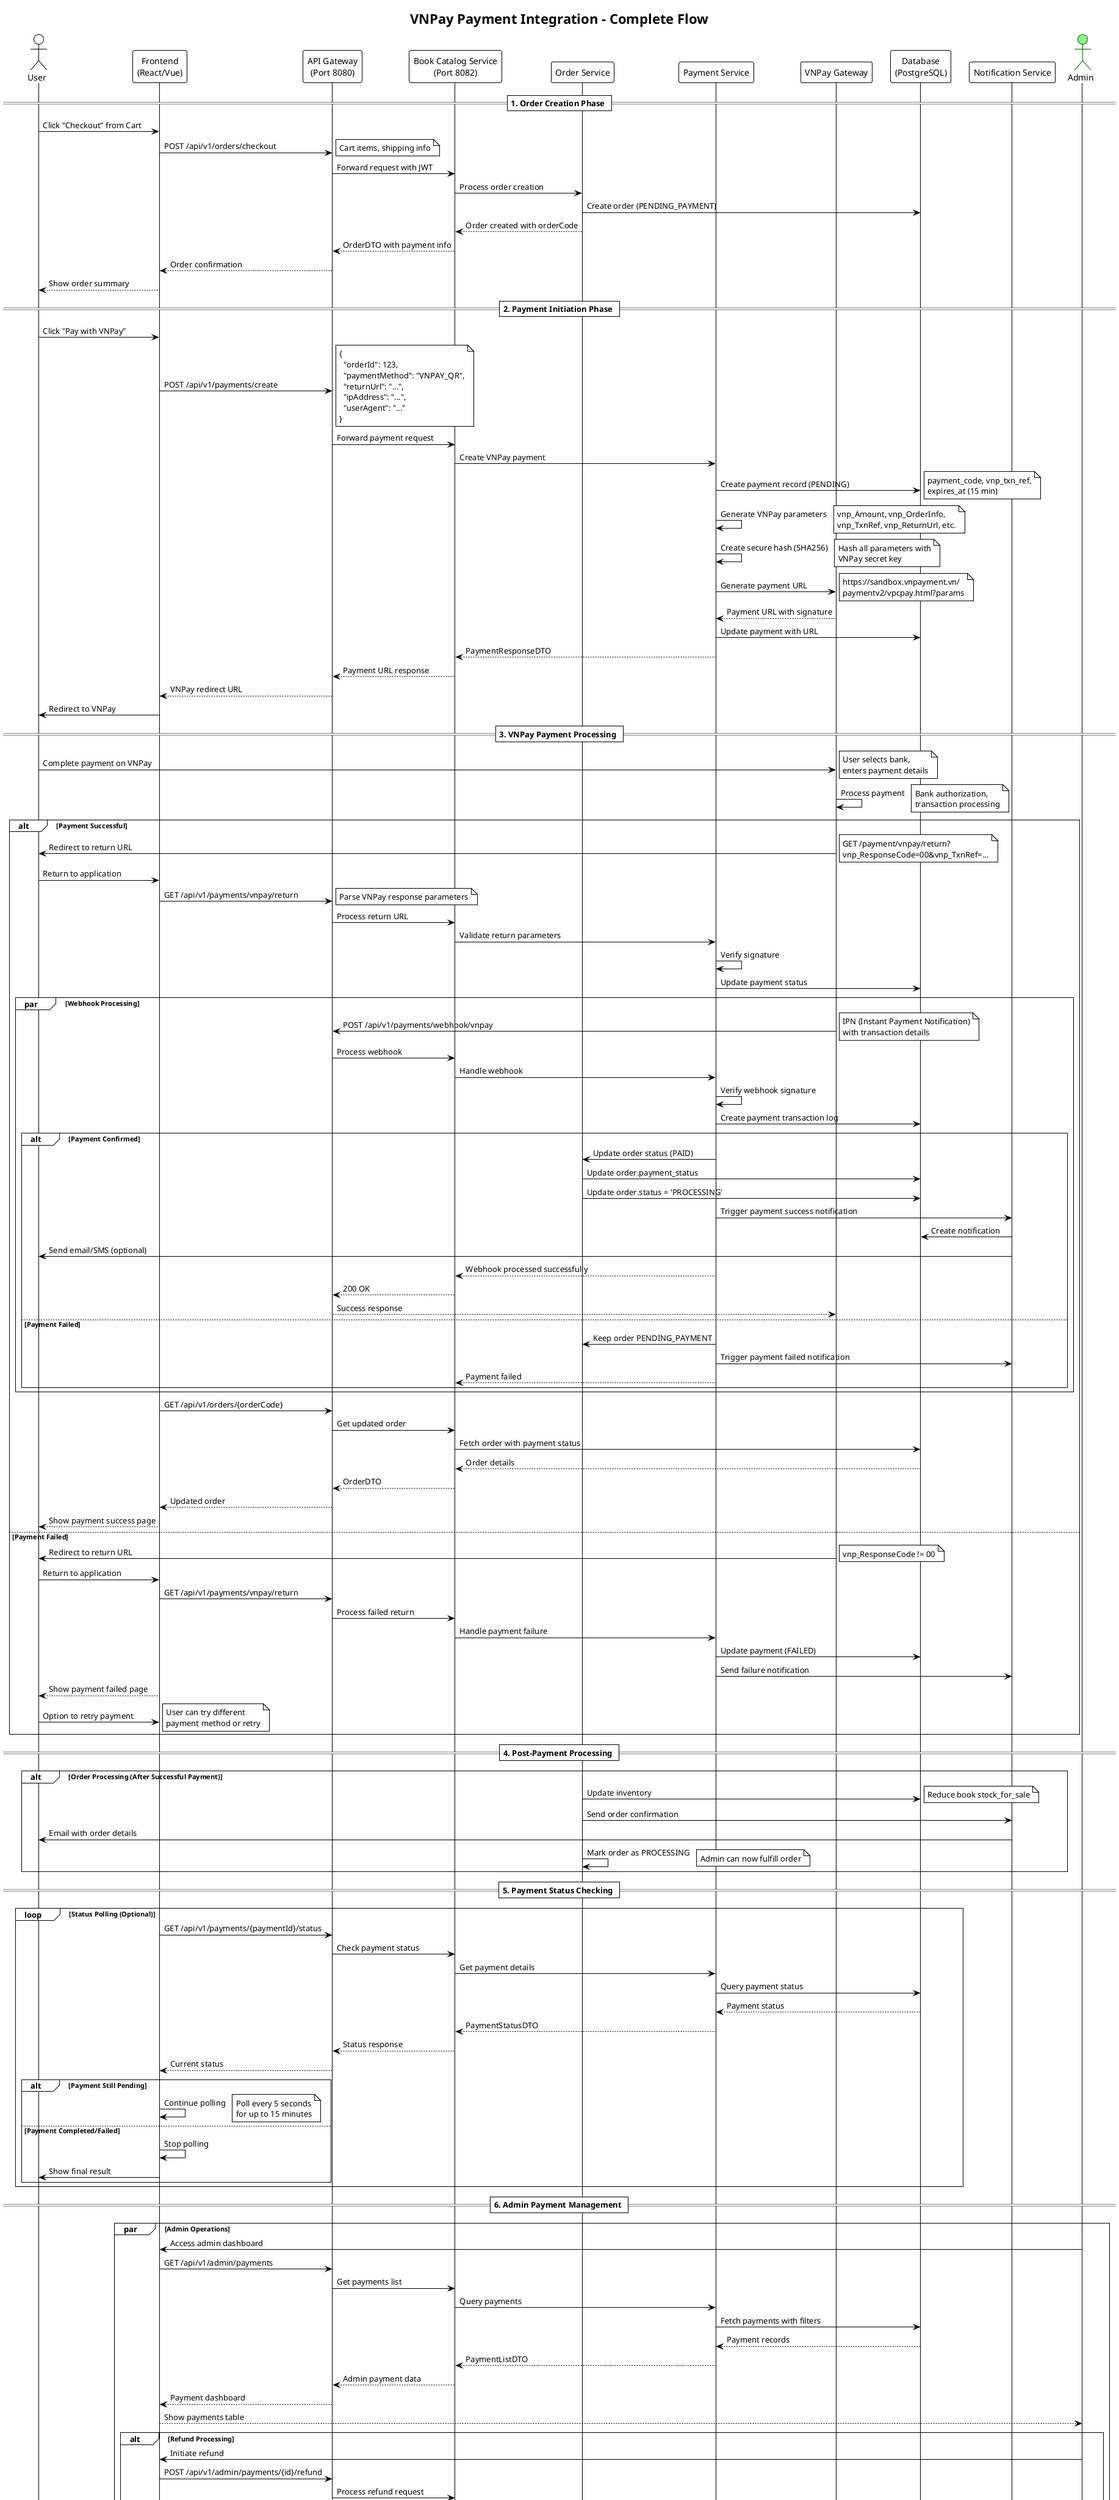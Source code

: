 @startuml VNPay Payment Flow Sequence Diagram
!theme plain
title VNPay Payment Integration - Complete Flow

' Actors and Systems
actor User as U
participant "Frontend\n(React/Vue)" as FE
participant "API Gateway\n(Port 8080)" as GW
participant "Book Catalog Service\n(Port 8082)" as BCS
participant "Order Service" as OS
participant "Payment Service" as PS
participant "VNPay Gateway" as VNP
participant "Database\n(PostgreSQL)" as DB
participant "Notification Service" as NS

' Styling
skinparam participant {
    BackgroundColor LightBlue
    BorderColor DarkBlue
}
skinparam actor {
    BackgroundColor LightGreen
    BorderColor DarkGreen
}

== 1. Order Creation Phase ==

U -> FE: Click "Checkout" from Cart
FE -> GW: POST /api/v1/orders/checkout
note right: Cart items, shipping info
GW -> BCS: Forward request with JWT
BCS -> OS: Process order creation
OS -> DB: Create order (PENDING_PAYMENT)
OS --> BCS: Order created with orderCode
BCS --> GW: OrderDTO with payment info
GW --> FE: Order confirmation
FE --> U: Show order summary

== 2. Payment Initiation Phase ==

U -> FE: Click "Pay with VNPay"
FE -> GW: POST /api/v1/payments/create
note right: {\n  "orderId": 123,\n  "paymentMethod": "VNPAY_QR",\n  "returnUrl": "...",\n  "ipAddress": "...",\n  "userAgent": "..."\n}

GW -> BCS: Forward payment request
BCS -> PS: Create VNPay payment
PS -> DB: Create payment record (PENDING)
note right: payment_code, vnp_txn_ref,\nexpires_at (15 min)

PS -> PS: Generate VNPay parameters
note right: vnp_Amount, vnp_OrderInfo,\nvnp_TxnRef, vnp_ReturnUrl, etc.

PS -> PS: Create secure hash (SHA256)
note right: Hash all parameters with\nVNPay secret key

PS -> VNP: Generate payment URL
note right: https://sandbox.vnpayment.vn/\npaymentv2/vpcpay.html?params

VNP --> PS: Payment URL with signature
PS -> DB: Update payment with URL
PS --> BCS: PaymentResponseDTO
BCS --> GW: Payment URL response
GW --> FE: VNPay redirect URL
FE -> U: Redirect to VNPay

== 3. VNPay Payment Processing ==

U -> VNP: Complete payment on VNPay
note right: User selects bank,\nenters payment details

VNP -> VNP: Process payment
note right: Bank authorization,\ntransaction processing

alt Payment Successful
    VNP -> U: Redirect to return URL
    note right: GET /payment/vnpay/return?\nvnp_ResponseCode=00&vnp_TxnRef=...
    
    U -> FE: Return to application
    FE -> GW: GET /api/v1/payments/vnpay/return
    note right: Parse VNPay response parameters
    
    GW -> BCS: Process return URL
    BCS -> PS: Validate return parameters
    PS -> PS: Verify signature
    PS -> DB: Update payment status
    
    ' Parallel webhook processing
    par Webhook Processing
        VNP -> GW: POST /api/v1/payments/webhook/vnpay
        note right: IPN (Instant Payment Notification)\nwith transaction details
        
        GW -> BCS: Process webhook
        BCS -> PS: Handle webhook
        PS -> PS: Verify webhook signature
        PS -> DB: Create payment transaction log
        
        alt Payment Confirmed
            PS -> OS: Update order status (PAID)
            OS -> DB: Update order.payment_status
            OS -> DB: Update order.status = 'PROCESSING'
            
            PS -> NS: Trigger payment success notification
            NS -> DB: Create notification
            NS -> U: Send email/SMS (optional)
            
            PS --> BCS: Webhook processed successfully
            BCS --> GW: 200 OK
            GW --> VNP: Success response
        else Payment Failed
            PS -> OS: Keep order PENDING_PAYMENT
            PS -> NS: Trigger payment failed notification
            PS --> BCS: Payment failed
        end
    end
    
    FE -> GW: GET /api/v1/orders/{orderCode}
    GW -> BCS: Get updated order
    BCS -> DB: Fetch order with payment status
    DB --> BCS: Order details
    BCS --> GW: OrderDTO
    GW --> FE: Updated order
    FE --> U: Show payment success page

else Payment Failed
    VNP -> U: Redirect to return URL
    note right: vnp_ResponseCode != 00
    
    U -> FE: Return to application
    FE -> GW: GET /api/v1/payments/vnpay/return
    GW -> BCS: Process failed return
    BCS -> PS: Handle payment failure
    PS -> DB: Update payment (FAILED)
    PS -> NS: Send failure notification
    FE --> U: Show payment failed page
    
    U -> FE: Option to retry payment
    note right: User can try different\npayment method or retry
end

== 4. Post-Payment Processing ==

alt Order Processing (After Successful Payment)
    OS -> DB: Update inventory
    note right: Reduce book stock_for_sale
    
    OS -> NS: Send order confirmation
    NS -> U: Email with order details
    
    ' Admin processes order
    OS -> OS: Mark order as PROCESSING
    note right: Admin can now fulfill order
end

== 5. Payment Status Checking ==

loop Status Polling (Optional)
    FE -> GW: GET /api/v1/payments/{paymentId}/status
    GW -> BCS: Check payment status
    BCS -> PS: Get payment details
    PS -> DB: Query payment status
    DB --> PS: Payment status
    PS --> BCS: PaymentStatusDTO
    BCS --> GW: Status response
    GW --> FE: Current status
    
    alt Payment Still Pending
        FE -> FE: Continue polling
        note right: Poll every 5 seconds\nfor up to 15 minutes
    else Payment Completed/Failed
        FE -> FE: Stop polling
        FE -> U: Show final result
    end
end

== 6. Admin Payment Management ==

par Admin Operations
    actor Admin as A
    A -> FE: Access admin dashboard
    FE -> GW: GET /api/v1/admin/payments
    GW -> BCS: Get payments list
    BCS -> PS: Query payments
    PS -> DB: Fetch payments with filters
    DB --> PS: Payment records
    PS --> BCS: PaymentListDTO
    BCS --> GW: Admin payment data
    GW --> FE: Payment dashboard
    FE --> A: Show payments table
    
    alt Refund Processing
        A -> FE: Initiate refund
        FE -> GW: POST /api/v1/admin/payments/{id}/refund
        GW -> BCS: Process refund request
        BCS -> PS: Handle refund
        PS -> VNP: Call VNPay refund API
        VNP --> PS: Refund response
        PS -> DB: Update payment (REFUNDED)
        PS -> OS: Update order status
        PS -> NS: Send refund notification
        PS --> BCS: Refund completed
        BCS --> GW: Success response
        GW --> FE: Refund confirmation
        FE --> A: Show refund status
    end
end

== 7. Error Handling & Timeout ==

alt Payment Timeout (15 minutes)
    note over PS: Scheduled job runs every minute
    PS -> DB: Find expired payments
    DB --> PS: Expired payment records
    
    loop For each expired payment
        PS -> VNP: Check payment status
        VNP --> PS: Final status
        
        alt Still Pending
            PS -> DB: Update payment (EXPIRED)
            PS -> OS: Keep order PENDING_PAYMENT
            PS -> NS: Send timeout notification
        else Payment Completed
            PS -> DB: Update payment (COMPLETED)
            PS -> OS: Update order (PAID)
        end
    end
end

alt System Error Handling
    note over PS: Any API call fails
    PS -> DB: Log error transaction
    PS -> NS: Send admin alert
    PS --> BCS: Error response with code
    BCS --> GW: Standardized error
    GW --> FE: User-friendly message
    FE --> U: Show error with retry option
end

@enduml